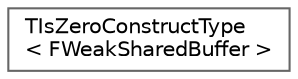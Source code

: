 digraph "Graphical Class Hierarchy"
{
 // INTERACTIVE_SVG=YES
 // LATEX_PDF_SIZE
  bgcolor="transparent";
  edge [fontname=Helvetica,fontsize=10,labelfontname=Helvetica,labelfontsize=10];
  node [fontname=Helvetica,fontsize=10,shape=box,height=0.2,width=0.4];
  rankdir="LR";
  Node0 [id="Node000000",label="TIsZeroConstructType\l\< FWeakSharedBuffer \>",height=0.2,width=0.4,color="grey40", fillcolor="white", style="filled",URL="$d3/d60/structTIsZeroConstructType_3_01FWeakSharedBuffer_01_4.html",tooltip=" "];
}
